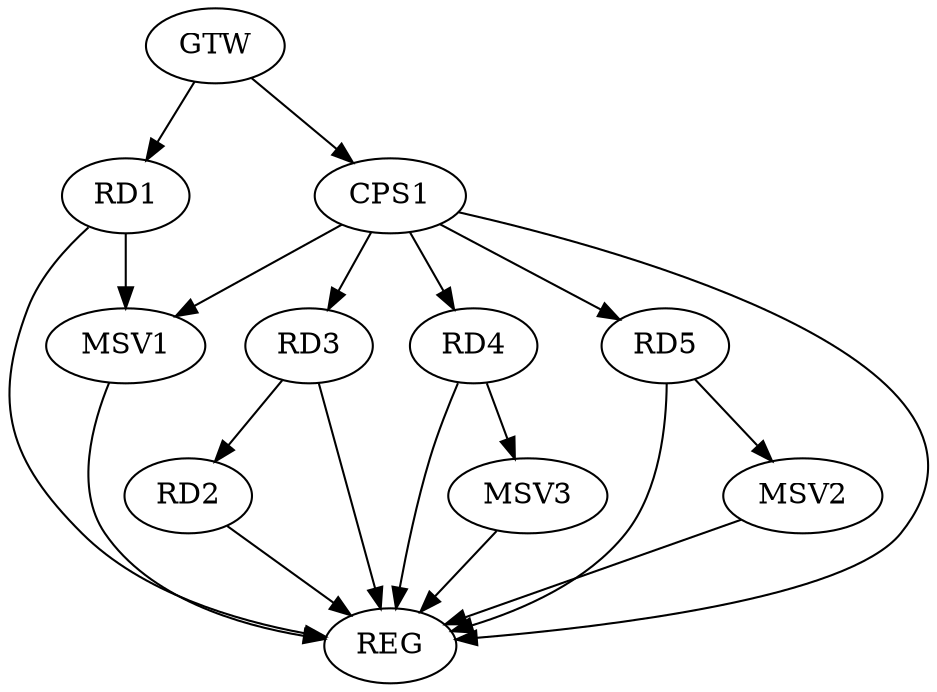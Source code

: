 strict digraph G {
  RD1 [ label="RD1" ];
  RD2 [ label="RD2" ];
  RD3 [ label="RD3" ];
  RD4 [ label="RD4" ];
  RD5 [ label="RD5" ];
  CPS1 [ label="CPS1" ];
  GTW [ label="GTW" ];
  REG [ label="REG" ];
  MSV1 [ label="MSV1" ];
  MSV2 [ label="MSV2" ];
  MSV3 [ label="MSV3" ];
  CPS1 -> RD3;
  CPS1 -> RD4;
  CPS1 -> RD5;
  GTW -> RD1;
  GTW -> CPS1;
  RD1 -> REG;
  RD2 -> REG;
  RD3 -> REG;
  RD4 -> REG;
  RD5 -> REG;
  CPS1 -> REG;
  RD3 -> RD2;
  RD1 -> MSV1;
  CPS1 -> MSV1;
  MSV1 -> REG;
  RD5 -> MSV2;
  MSV2 -> REG;
  RD4 -> MSV3;
  MSV3 -> REG;
}
